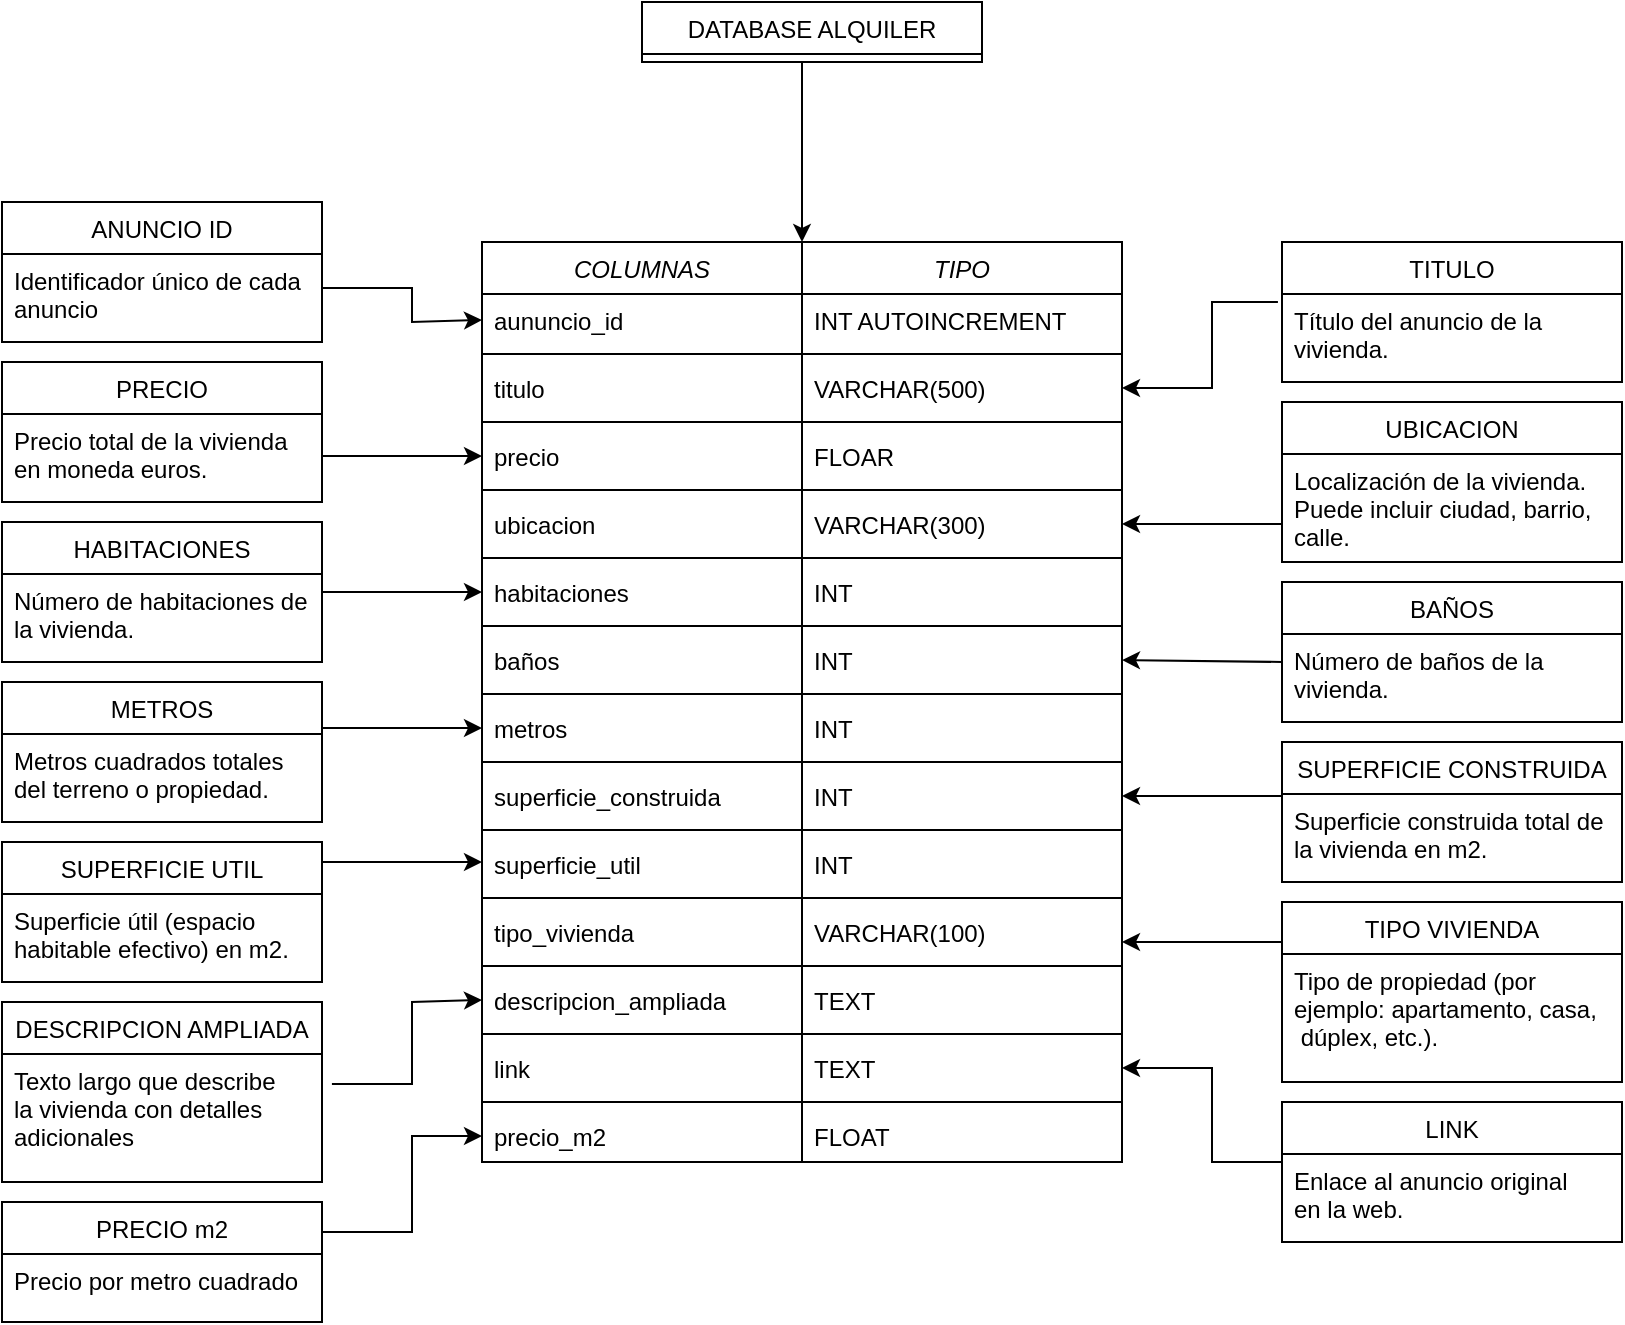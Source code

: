 <mxfile version="26.2.14">
  <diagram id="C5RBs43oDa-KdzZeNtuy" name="Page-1">
    <mxGraphModel dx="2253" dy="751" grid="1" gridSize="10" guides="1" tooltips="1" connect="1" arrows="1" fold="1" page="1" pageScale="1" pageWidth="827" pageHeight="1169" math="0" shadow="0">
      <root>
        <mxCell id="WIyWlLk6GJQsqaUBKTNV-0" />
        <mxCell id="WIyWlLk6GJQsqaUBKTNV-1" parent="WIyWlLk6GJQsqaUBKTNV-0" />
        <mxCell id="zkfFHV4jXpPFQw0GAbJ--0" value="TIPO" style="swimlane;fontStyle=2;align=center;verticalAlign=top;childLayout=stackLayout;horizontal=1;startSize=26;horizontalStack=0;resizeParent=1;resizeLast=0;collapsible=1;marginBottom=0;rounded=0;shadow=0;strokeWidth=1;" parent="WIyWlLk6GJQsqaUBKTNV-1" vertex="1">
          <mxGeometry y="250" width="160" height="460" as="geometry">
            <mxRectangle x="230" y="140" width="160" height="26" as="alternateBounds" />
          </mxGeometry>
        </mxCell>
        <mxCell id="zkfFHV4jXpPFQw0GAbJ--1" value="INT AUTOINCREMENT" style="text;align=left;verticalAlign=top;spacingLeft=4;spacingRight=4;overflow=hidden;rotatable=0;points=[[0,0.5],[1,0.5]];portConstraint=eastwest;" parent="zkfFHV4jXpPFQw0GAbJ--0" vertex="1">
          <mxGeometry y="26" width="160" height="26" as="geometry" />
        </mxCell>
        <mxCell id="zkfFHV4jXpPFQw0GAbJ--4" value="" style="line;html=1;strokeWidth=1;align=left;verticalAlign=middle;spacingTop=-1;spacingLeft=3;spacingRight=3;rotatable=0;labelPosition=right;points=[];portConstraint=eastwest;" parent="zkfFHV4jXpPFQw0GAbJ--0" vertex="1">
          <mxGeometry y="52" width="160" height="8" as="geometry" />
        </mxCell>
        <mxCell id="zkfFHV4jXpPFQw0GAbJ--5" value="VARCHAR(500)" style="text;align=left;verticalAlign=top;spacingLeft=4;spacingRight=4;overflow=hidden;rotatable=0;points=[[0,0.5],[1,0.5]];portConstraint=eastwest;" parent="zkfFHV4jXpPFQw0GAbJ--0" vertex="1">
          <mxGeometry y="60" width="160" height="26" as="geometry" />
        </mxCell>
        <mxCell id="Q_5lKX0of9EMKsYsCsG2-1" value="" style="line;html=1;strokeWidth=1;align=left;verticalAlign=middle;spacingTop=-1;spacingLeft=3;spacingRight=3;rotatable=0;labelPosition=right;points=[];portConstraint=eastwest;" parent="zkfFHV4jXpPFQw0GAbJ--0" vertex="1">
          <mxGeometry y="86" width="160" height="8" as="geometry" />
        </mxCell>
        <mxCell id="Q_5lKX0of9EMKsYsCsG2-0" value="FLOAR" style="text;align=left;verticalAlign=top;spacingLeft=4;spacingRight=4;overflow=hidden;rotatable=0;points=[[0,0.5],[1,0.5]];portConstraint=eastwest;" parent="zkfFHV4jXpPFQw0GAbJ--0" vertex="1">
          <mxGeometry y="94" width="160" height="26" as="geometry" />
        </mxCell>
        <mxCell id="Q_5lKX0of9EMKsYsCsG2-2" value="" style="line;html=1;strokeWidth=1;align=left;verticalAlign=middle;spacingTop=-1;spacingLeft=3;spacingRight=3;rotatable=0;labelPosition=right;points=[];portConstraint=eastwest;" parent="zkfFHV4jXpPFQw0GAbJ--0" vertex="1">
          <mxGeometry y="120" width="160" height="8" as="geometry" />
        </mxCell>
        <mxCell id="Q_5lKX0of9EMKsYsCsG2-5" value="VARCHAR(300)" style="text;align=left;verticalAlign=top;spacingLeft=4;spacingRight=4;overflow=hidden;rotatable=0;points=[[0,0.5],[1,0.5]];portConstraint=eastwest;" parent="zkfFHV4jXpPFQw0GAbJ--0" vertex="1">
          <mxGeometry y="128" width="160" height="26" as="geometry" />
        </mxCell>
        <mxCell id="Q_5lKX0of9EMKsYsCsG2-15" value="" style="line;html=1;strokeWidth=1;align=left;verticalAlign=middle;spacingTop=-1;spacingLeft=3;spacingRight=3;rotatable=0;labelPosition=right;points=[];portConstraint=eastwest;" parent="zkfFHV4jXpPFQw0GAbJ--0" vertex="1">
          <mxGeometry y="154" width="160" height="8" as="geometry" />
        </mxCell>
        <mxCell id="Q_5lKX0of9EMKsYsCsG2-6" value="INT" style="text;align=left;verticalAlign=top;spacingLeft=4;spacingRight=4;overflow=hidden;rotatable=0;points=[[0,0.5],[1,0.5]];portConstraint=eastwest;" parent="zkfFHV4jXpPFQw0GAbJ--0" vertex="1">
          <mxGeometry y="162" width="160" height="26" as="geometry" />
        </mxCell>
        <mxCell id="Q_5lKX0of9EMKsYsCsG2-16" value="" style="line;html=1;strokeWidth=1;align=left;verticalAlign=middle;spacingTop=-1;spacingLeft=3;spacingRight=3;rotatable=0;labelPosition=right;points=[];portConstraint=eastwest;" parent="zkfFHV4jXpPFQw0GAbJ--0" vertex="1">
          <mxGeometry y="188" width="160" height="8" as="geometry" />
        </mxCell>
        <mxCell id="Q_5lKX0of9EMKsYsCsG2-7" value="INT" style="text;align=left;verticalAlign=top;spacingLeft=4;spacingRight=4;overflow=hidden;rotatable=0;points=[[0,0.5],[1,0.5]];portConstraint=eastwest;" parent="zkfFHV4jXpPFQw0GAbJ--0" vertex="1">
          <mxGeometry y="196" width="160" height="26" as="geometry" />
        </mxCell>
        <mxCell id="Q_5lKX0of9EMKsYsCsG2-17" value="" style="line;html=1;strokeWidth=1;align=left;verticalAlign=middle;spacingTop=-1;spacingLeft=3;spacingRight=3;rotatable=0;labelPosition=right;points=[];portConstraint=eastwest;" parent="zkfFHV4jXpPFQw0GAbJ--0" vertex="1">
          <mxGeometry y="222" width="160" height="8" as="geometry" />
        </mxCell>
        <mxCell id="Q_5lKX0of9EMKsYsCsG2-8" value="INT" style="text;align=left;verticalAlign=top;spacingLeft=4;spacingRight=4;overflow=hidden;rotatable=0;points=[[0,0.5],[1,0.5]];portConstraint=eastwest;" parent="zkfFHV4jXpPFQw0GAbJ--0" vertex="1">
          <mxGeometry y="230" width="160" height="26" as="geometry" />
        </mxCell>
        <mxCell id="Q_5lKX0of9EMKsYsCsG2-18" value="" style="line;html=1;strokeWidth=1;align=left;verticalAlign=middle;spacingTop=-1;spacingLeft=3;spacingRight=3;rotatable=0;labelPosition=right;points=[];portConstraint=eastwest;" parent="zkfFHV4jXpPFQw0GAbJ--0" vertex="1">
          <mxGeometry y="256" width="160" height="8" as="geometry" />
        </mxCell>
        <mxCell id="Q_5lKX0of9EMKsYsCsG2-9" value="INT" style="text;align=left;verticalAlign=top;spacingLeft=4;spacingRight=4;overflow=hidden;rotatable=0;points=[[0,0.5],[1,0.5]];portConstraint=eastwest;" parent="zkfFHV4jXpPFQw0GAbJ--0" vertex="1">
          <mxGeometry y="264" width="160" height="26" as="geometry" />
        </mxCell>
        <mxCell id="Q_5lKX0of9EMKsYsCsG2-19" value="" style="line;html=1;strokeWidth=1;align=left;verticalAlign=middle;spacingTop=-1;spacingLeft=3;spacingRight=3;rotatable=0;labelPosition=right;points=[];portConstraint=eastwest;" parent="zkfFHV4jXpPFQw0GAbJ--0" vertex="1">
          <mxGeometry y="290" width="160" height="8" as="geometry" />
        </mxCell>
        <mxCell id="Q_5lKX0of9EMKsYsCsG2-10" value="INT" style="text;align=left;verticalAlign=top;spacingLeft=4;spacingRight=4;overflow=hidden;rotatable=0;points=[[0,0.5],[1,0.5]];portConstraint=eastwest;" parent="zkfFHV4jXpPFQw0GAbJ--0" vertex="1">
          <mxGeometry y="298" width="160" height="26" as="geometry" />
        </mxCell>
        <mxCell id="Q_5lKX0of9EMKsYsCsG2-20" value="" style="line;html=1;strokeWidth=1;align=left;verticalAlign=middle;spacingTop=-1;spacingLeft=3;spacingRight=3;rotatable=0;labelPosition=right;points=[];portConstraint=eastwest;" parent="zkfFHV4jXpPFQw0GAbJ--0" vertex="1">
          <mxGeometry y="324" width="160" height="8" as="geometry" />
        </mxCell>
        <mxCell id="Q_5lKX0of9EMKsYsCsG2-11" value="VARCHAR(100)" style="text;align=left;verticalAlign=top;spacingLeft=4;spacingRight=4;overflow=hidden;rotatable=0;points=[[0,0.5],[1,0.5]];portConstraint=eastwest;" parent="zkfFHV4jXpPFQw0GAbJ--0" vertex="1">
          <mxGeometry y="332" width="160" height="26" as="geometry" />
        </mxCell>
        <mxCell id="Q_5lKX0of9EMKsYsCsG2-21" value="" style="line;html=1;strokeWidth=1;align=left;verticalAlign=middle;spacingTop=-1;spacingLeft=3;spacingRight=3;rotatable=0;labelPosition=right;points=[];portConstraint=eastwest;" parent="zkfFHV4jXpPFQw0GAbJ--0" vertex="1">
          <mxGeometry y="358" width="160" height="8" as="geometry" />
        </mxCell>
        <mxCell id="Q_5lKX0of9EMKsYsCsG2-12" value="TEXT" style="text;align=left;verticalAlign=top;spacingLeft=4;spacingRight=4;overflow=hidden;rotatable=0;points=[[0,0.5],[1,0.5]];portConstraint=eastwest;" parent="zkfFHV4jXpPFQw0GAbJ--0" vertex="1">
          <mxGeometry y="366" width="160" height="26" as="geometry" />
        </mxCell>
        <mxCell id="Q_5lKX0of9EMKsYsCsG2-22" value="" style="line;html=1;strokeWidth=1;align=left;verticalAlign=middle;spacingTop=-1;spacingLeft=3;spacingRight=3;rotatable=0;labelPosition=right;points=[];portConstraint=eastwest;" parent="zkfFHV4jXpPFQw0GAbJ--0" vertex="1">
          <mxGeometry y="392" width="160" height="8" as="geometry" />
        </mxCell>
        <mxCell id="Q_5lKX0of9EMKsYsCsG2-13" value="TEXT" style="text;align=left;verticalAlign=top;spacingLeft=4;spacingRight=4;overflow=hidden;rotatable=0;points=[[0,0.5],[1,0.5]];portConstraint=eastwest;" parent="zkfFHV4jXpPFQw0GAbJ--0" vertex="1">
          <mxGeometry y="400" width="160" height="26" as="geometry" />
        </mxCell>
        <mxCell id="Q_5lKX0of9EMKsYsCsG2-23" value="" style="line;html=1;strokeWidth=1;align=left;verticalAlign=middle;spacingTop=-1;spacingLeft=3;spacingRight=3;rotatable=0;labelPosition=right;points=[];portConstraint=eastwest;" parent="zkfFHV4jXpPFQw0GAbJ--0" vertex="1">
          <mxGeometry y="426" width="160" height="8" as="geometry" />
        </mxCell>
        <mxCell id="Q_5lKX0of9EMKsYsCsG2-14" value="FLOAT" style="text;align=left;verticalAlign=top;spacingLeft=4;spacingRight=4;overflow=hidden;rotatable=0;points=[[0,0.5],[1,0.5]];portConstraint=eastwest;" parent="zkfFHV4jXpPFQw0GAbJ--0" vertex="1">
          <mxGeometry y="434" width="160" height="26" as="geometry" />
        </mxCell>
        <mxCell id="zkfFHV4jXpPFQw0GAbJ--6" value="PRECIO m2" style="swimlane;fontStyle=0;align=center;verticalAlign=top;childLayout=stackLayout;horizontal=1;startSize=26;horizontalStack=0;resizeParent=1;resizeLast=0;collapsible=1;marginBottom=0;rounded=0;shadow=0;strokeWidth=1;" parent="WIyWlLk6GJQsqaUBKTNV-1" vertex="1">
          <mxGeometry x="-400" y="730" width="160" height="60" as="geometry">
            <mxRectangle x="130" y="380" width="160" height="26" as="alternateBounds" />
          </mxGeometry>
        </mxCell>
        <mxCell id="zkfFHV4jXpPFQw0GAbJ--7" value="Precio por metro cuadrado" style="text;align=left;verticalAlign=top;spacingLeft=4;spacingRight=4;overflow=hidden;rotatable=0;points=[[0,0.5],[1,0.5]];portConstraint=eastwest;" parent="zkfFHV4jXpPFQw0GAbJ--6" vertex="1">
          <mxGeometry y="26" width="160" height="26" as="geometry" />
        </mxCell>
        <mxCell id="zkfFHV4jXpPFQw0GAbJ--17" value="DESCRIPCION AMPLIADA" style="swimlane;fontStyle=0;align=center;verticalAlign=top;childLayout=stackLayout;horizontal=1;startSize=26;horizontalStack=0;resizeParent=1;resizeLast=0;collapsible=1;marginBottom=0;rounded=0;shadow=0;strokeWidth=1;" parent="WIyWlLk6GJQsqaUBKTNV-1" vertex="1">
          <mxGeometry x="-400" y="630" width="160" height="90" as="geometry">
            <mxRectangle x="550" y="140" width="160" height="26" as="alternateBounds" />
          </mxGeometry>
        </mxCell>
        <mxCell id="zkfFHV4jXpPFQw0GAbJ--18" value="Texto largo que describe &#xa;la vivienda con detalles &#xa;adicionales" style="text;align=left;verticalAlign=top;spacingLeft=4;spacingRight=4;overflow=hidden;rotatable=0;points=[[0,0.5],[1,0.5]];portConstraint=eastwest;" parent="zkfFHV4jXpPFQw0GAbJ--17" vertex="1">
          <mxGeometry y="26" width="160" height="54" as="geometry" />
        </mxCell>
        <mxCell id="Q_5lKX0of9EMKsYsCsG2-25" value="COLUMNAS" style="swimlane;fontStyle=2;align=center;verticalAlign=top;childLayout=stackLayout;horizontal=1;startSize=26;horizontalStack=0;resizeParent=1;resizeLast=0;collapsible=1;marginBottom=0;rounded=0;shadow=0;strokeWidth=1;" parent="WIyWlLk6GJQsqaUBKTNV-1" vertex="1">
          <mxGeometry x="-160" y="250" width="160" height="460" as="geometry">
            <mxRectangle x="230" y="140" width="160" height="26" as="alternateBounds" />
          </mxGeometry>
        </mxCell>
        <mxCell id="Q_5lKX0of9EMKsYsCsG2-26" value="aununcio_id" style="text;align=left;verticalAlign=top;spacingLeft=4;spacingRight=4;overflow=hidden;rotatable=0;points=[[0,0.5],[1,0.5]];portConstraint=eastwest;" parent="Q_5lKX0of9EMKsYsCsG2-25" vertex="1">
          <mxGeometry y="26" width="160" height="26" as="geometry" />
        </mxCell>
        <mxCell id="Q_5lKX0of9EMKsYsCsG2-27" value="" style="line;html=1;strokeWidth=1;align=left;verticalAlign=middle;spacingTop=-1;spacingLeft=3;spacingRight=3;rotatable=0;labelPosition=right;points=[];portConstraint=eastwest;" parent="Q_5lKX0of9EMKsYsCsG2-25" vertex="1">
          <mxGeometry y="52" width="160" height="8" as="geometry" />
        </mxCell>
        <mxCell id="Q_5lKX0of9EMKsYsCsG2-28" value="titulo" style="text;align=left;verticalAlign=top;spacingLeft=4;spacingRight=4;overflow=hidden;rotatable=0;points=[[0,0.5],[1,0.5]];portConstraint=eastwest;" parent="Q_5lKX0of9EMKsYsCsG2-25" vertex="1">
          <mxGeometry y="60" width="160" height="26" as="geometry" />
        </mxCell>
        <mxCell id="Q_5lKX0of9EMKsYsCsG2-29" value="" style="line;html=1;strokeWidth=1;align=left;verticalAlign=middle;spacingTop=-1;spacingLeft=3;spacingRight=3;rotatable=0;labelPosition=right;points=[];portConstraint=eastwest;" parent="Q_5lKX0of9EMKsYsCsG2-25" vertex="1">
          <mxGeometry y="86" width="160" height="8" as="geometry" />
        </mxCell>
        <mxCell id="Q_5lKX0of9EMKsYsCsG2-30" value="precio" style="text;align=left;verticalAlign=top;spacingLeft=4;spacingRight=4;overflow=hidden;rotatable=0;points=[[0,0.5],[1,0.5]];portConstraint=eastwest;" parent="Q_5lKX0of9EMKsYsCsG2-25" vertex="1">
          <mxGeometry y="94" width="160" height="26" as="geometry" />
        </mxCell>
        <mxCell id="Q_5lKX0of9EMKsYsCsG2-31" value="" style="line;html=1;strokeWidth=1;align=left;verticalAlign=middle;spacingTop=-1;spacingLeft=3;spacingRight=3;rotatable=0;labelPosition=right;points=[];portConstraint=eastwest;" parent="Q_5lKX0of9EMKsYsCsG2-25" vertex="1">
          <mxGeometry y="120" width="160" height="8" as="geometry" />
        </mxCell>
        <mxCell id="Q_5lKX0of9EMKsYsCsG2-32" value="ubicacion" style="text;align=left;verticalAlign=top;spacingLeft=4;spacingRight=4;overflow=hidden;rotatable=0;points=[[0,0.5],[1,0.5]];portConstraint=eastwest;" parent="Q_5lKX0of9EMKsYsCsG2-25" vertex="1">
          <mxGeometry y="128" width="160" height="26" as="geometry" />
        </mxCell>
        <mxCell id="Q_5lKX0of9EMKsYsCsG2-33" value="" style="line;html=1;strokeWidth=1;align=left;verticalAlign=middle;spacingTop=-1;spacingLeft=3;spacingRight=3;rotatable=0;labelPosition=right;points=[];portConstraint=eastwest;" parent="Q_5lKX0of9EMKsYsCsG2-25" vertex="1">
          <mxGeometry y="154" width="160" height="8" as="geometry" />
        </mxCell>
        <mxCell id="Q_5lKX0of9EMKsYsCsG2-34" value="habitaciones" style="text;align=left;verticalAlign=top;spacingLeft=4;spacingRight=4;overflow=hidden;rotatable=0;points=[[0,0.5],[1,0.5]];portConstraint=eastwest;" parent="Q_5lKX0of9EMKsYsCsG2-25" vertex="1">
          <mxGeometry y="162" width="160" height="26" as="geometry" />
        </mxCell>
        <mxCell id="Q_5lKX0of9EMKsYsCsG2-35" value="" style="line;html=1;strokeWidth=1;align=left;verticalAlign=middle;spacingTop=-1;spacingLeft=3;spacingRight=3;rotatable=0;labelPosition=right;points=[];portConstraint=eastwest;" parent="Q_5lKX0of9EMKsYsCsG2-25" vertex="1">
          <mxGeometry y="188" width="160" height="8" as="geometry" />
        </mxCell>
        <mxCell id="Q_5lKX0of9EMKsYsCsG2-36" value="baños" style="text;align=left;verticalAlign=top;spacingLeft=4;spacingRight=4;overflow=hidden;rotatable=0;points=[[0,0.5],[1,0.5]];portConstraint=eastwest;" parent="Q_5lKX0of9EMKsYsCsG2-25" vertex="1">
          <mxGeometry y="196" width="160" height="26" as="geometry" />
        </mxCell>
        <mxCell id="Q_5lKX0of9EMKsYsCsG2-37" value="" style="line;html=1;strokeWidth=1;align=left;verticalAlign=middle;spacingTop=-1;spacingLeft=3;spacingRight=3;rotatable=0;labelPosition=right;points=[];portConstraint=eastwest;" parent="Q_5lKX0of9EMKsYsCsG2-25" vertex="1">
          <mxGeometry y="222" width="160" height="8" as="geometry" />
        </mxCell>
        <mxCell id="Q_5lKX0of9EMKsYsCsG2-38" value="metros" style="text;align=left;verticalAlign=top;spacingLeft=4;spacingRight=4;overflow=hidden;rotatable=0;points=[[0,0.5],[1,0.5]];portConstraint=eastwest;" parent="Q_5lKX0of9EMKsYsCsG2-25" vertex="1">
          <mxGeometry y="230" width="160" height="26" as="geometry" />
        </mxCell>
        <mxCell id="Q_5lKX0of9EMKsYsCsG2-39" value="" style="line;html=1;strokeWidth=1;align=left;verticalAlign=middle;spacingTop=-1;spacingLeft=3;spacingRight=3;rotatable=0;labelPosition=right;points=[];portConstraint=eastwest;" parent="Q_5lKX0of9EMKsYsCsG2-25" vertex="1">
          <mxGeometry y="256" width="160" height="8" as="geometry" />
        </mxCell>
        <mxCell id="Q_5lKX0of9EMKsYsCsG2-40" value="superficie_construida" style="text;align=left;verticalAlign=top;spacingLeft=4;spacingRight=4;overflow=hidden;rotatable=0;points=[[0,0.5],[1,0.5]];portConstraint=eastwest;" parent="Q_5lKX0of9EMKsYsCsG2-25" vertex="1">
          <mxGeometry y="264" width="160" height="26" as="geometry" />
        </mxCell>
        <mxCell id="Q_5lKX0of9EMKsYsCsG2-41" value="" style="line;html=1;strokeWidth=1;align=left;verticalAlign=middle;spacingTop=-1;spacingLeft=3;spacingRight=3;rotatable=0;labelPosition=right;points=[];portConstraint=eastwest;" parent="Q_5lKX0of9EMKsYsCsG2-25" vertex="1">
          <mxGeometry y="290" width="160" height="8" as="geometry" />
        </mxCell>
        <mxCell id="Q_5lKX0of9EMKsYsCsG2-42" value="superficie_util" style="text;align=left;verticalAlign=top;spacingLeft=4;spacingRight=4;overflow=hidden;rotatable=0;points=[[0,0.5],[1,0.5]];portConstraint=eastwest;" parent="Q_5lKX0of9EMKsYsCsG2-25" vertex="1">
          <mxGeometry y="298" width="160" height="26" as="geometry" />
        </mxCell>
        <mxCell id="Q_5lKX0of9EMKsYsCsG2-43" value="" style="line;html=1;strokeWidth=1;align=left;verticalAlign=middle;spacingTop=-1;spacingLeft=3;spacingRight=3;rotatable=0;labelPosition=right;points=[];portConstraint=eastwest;" parent="Q_5lKX0of9EMKsYsCsG2-25" vertex="1">
          <mxGeometry y="324" width="160" height="8" as="geometry" />
        </mxCell>
        <mxCell id="Q_5lKX0of9EMKsYsCsG2-44" value="tipo_vivienda" style="text;align=left;verticalAlign=top;spacingLeft=4;spacingRight=4;overflow=hidden;rotatable=0;points=[[0,0.5],[1,0.5]];portConstraint=eastwest;" parent="Q_5lKX0of9EMKsYsCsG2-25" vertex="1">
          <mxGeometry y="332" width="160" height="26" as="geometry" />
        </mxCell>
        <mxCell id="Q_5lKX0of9EMKsYsCsG2-45" value="" style="line;html=1;strokeWidth=1;align=left;verticalAlign=middle;spacingTop=-1;spacingLeft=3;spacingRight=3;rotatable=0;labelPosition=right;points=[];portConstraint=eastwest;" parent="Q_5lKX0of9EMKsYsCsG2-25" vertex="1">
          <mxGeometry y="358" width="160" height="8" as="geometry" />
        </mxCell>
        <mxCell id="Q_5lKX0of9EMKsYsCsG2-46" value="descripcion_ampliada" style="text;align=left;verticalAlign=top;spacingLeft=4;spacingRight=4;overflow=hidden;rotatable=0;points=[[0,0.5],[1,0.5]];portConstraint=eastwest;" parent="Q_5lKX0of9EMKsYsCsG2-25" vertex="1">
          <mxGeometry y="366" width="160" height="26" as="geometry" />
        </mxCell>
        <mxCell id="Q_5lKX0of9EMKsYsCsG2-47" value="" style="line;html=1;strokeWidth=1;align=left;verticalAlign=middle;spacingTop=-1;spacingLeft=3;spacingRight=3;rotatable=0;labelPosition=right;points=[];portConstraint=eastwest;" parent="Q_5lKX0of9EMKsYsCsG2-25" vertex="1">
          <mxGeometry y="392" width="160" height="8" as="geometry" />
        </mxCell>
        <mxCell id="Q_5lKX0of9EMKsYsCsG2-48" value="link" style="text;align=left;verticalAlign=top;spacingLeft=4;spacingRight=4;overflow=hidden;rotatable=0;points=[[0,0.5],[1,0.5]];portConstraint=eastwest;" parent="Q_5lKX0of9EMKsYsCsG2-25" vertex="1">
          <mxGeometry y="400" width="160" height="26" as="geometry" />
        </mxCell>
        <mxCell id="Q_5lKX0of9EMKsYsCsG2-49" value="" style="line;html=1;strokeWidth=1;align=left;verticalAlign=middle;spacingTop=-1;spacingLeft=3;spacingRight=3;rotatable=0;labelPosition=right;points=[];portConstraint=eastwest;" parent="Q_5lKX0of9EMKsYsCsG2-25" vertex="1">
          <mxGeometry y="426" width="160" height="8" as="geometry" />
        </mxCell>
        <mxCell id="Q_5lKX0of9EMKsYsCsG2-50" value="precio_m2" style="text;align=left;verticalAlign=top;spacingLeft=4;spacingRight=4;overflow=hidden;rotatable=0;points=[[0,0.5],[1,0.5]];portConstraint=eastwest;" parent="Q_5lKX0of9EMKsYsCsG2-25" vertex="1">
          <mxGeometry y="434" width="160" height="26" as="geometry" />
        </mxCell>
        <mxCell id="Q_5lKX0of9EMKsYsCsG2-52" value="LINK" style="swimlane;fontStyle=0;align=center;verticalAlign=top;childLayout=stackLayout;horizontal=1;startSize=26;horizontalStack=0;resizeParent=1;resizeLast=0;collapsible=1;marginBottom=0;rounded=0;shadow=0;strokeWidth=1;" parent="WIyWlLk6GJQsqaUBKTNV-1" vertex="1">
          <mxGeometry x="240" y="680" width="170" height="70" as="geometry">
            <mxRectangle x="130" y="380" width="160" height="26" as="alternateBounds" />
          </mxGeometry>
        </mxCell>
        <mxCell id="Q_5lKX0of9EMKsYsCsG2-53" value="Enlace al anuncio original &#xa;en la web." style="text;align=left;verticalAlign=top;spacingLeft=4;spacingRight=4;overflow=hidden;rotatable=0;points=[[0,0.5],[1,0.5]];portConstraint=eastwest;" parent="Q_5lKX0of9EMKsYsCsG2-52" vertex="1">
          <mxGeometry y="26" width="170" height="44" as="geometry" />
        </mxCell>
        <mxCell id="Q_5lKX0of9EMKsYsCsG2-58" value="" style="endArrow=classic;html=1;rounded=0;entryX=0;entryY=0.5;entryDx=0;entryDy=0;exitX=1;exitY=0.25;exitDx=0;exitDy=0;" parent="WIyWlLk6GJQsqaUBKTNV-1" source="zkfFHV4jXpPFQw0GAbJ--6" target="Q_5lKX0of9EMKsYsCsG2-50" edge="1">
          <mxGeometry width="50" height="50" relative="1" as="geometry">
            <mxPoint x="-20" y="750" as="sourcePoint" />
            <mxPoint x="10" y="770" as="targetPoint" />
            <Array as="points">
              <mxPoint x="-195" y="745" />
              <mxPoint x="-195" y="697" />
            </Array>
          </mxGeometry>
        </mxCell>
        <mxCell id="Q_5lKX0of9EMKsYsCsG2-59" value="SUPERFICIE UTIL" style="swimlane;fontStyle=0;align=center;verticalAlign=top;childLayout=stackLayout;horizontal=1;startSize=26;horizontalStack=0;resizeParent=1;resizeLast=0;collapsible=1;marginBottom=0;rounded=0;shadow=0;strokeWidth=1;" parent="WIyWlLk6GJQsqaUBKTNV-1" vertex="1">
          <mxGeometry x="-400" y="550" width="160" height="70" as="geometry">
            <mxRectangle x="130" y="380" width="160" height="26" as="alternateBounds" />
          </mxGeometry>
        </mxCell>
        <mxCell id="Q_5lKX0of9EMKsYsCsG2-60" value="Superficie útil (espacio &#xa;habitable efectivo) en m2." style="text;align=left;verticalAlign=top;spacingLeft=4;spacingRight=4;overflow=hidden;rotatable=0;points=[[0,0.5],[1,0.5]];portConstraint=eastwest;" parent="Q_5lKX0of9EMKsYsCsG2-59" vertex="1">
          <mxGeometry y="26" width="160" height="34" as="geometry" />
        </mxCell>
        <mxCell id="Q_5lKX0of9EMKsYsCsG2-61" value="TIPO VIVIENDA" style="swimlane;fontStyle=0;align=center;verticalAlign=top;childLayout=stackLayout;horizontal=1;startSize=26;horizontalStack=0;resizeParent=1;resizeLast=0;collapsible=1;marginBottom=0;rounded=0;shadow=0;strokeWidth=1;" parent="WIyWlLk6GJQsqaUBKTNV-1" vertex="1">
          <mxGeometry x="240" y="580" width="170" height="90" as="geometry">
            <mxRectangle x="130" y="380" width="160" height="26" as="alternateBounds" />
          </mxGeometry>
        </mxCell>
        <mxCell id="Q_5lKX0of9EMKsYsCsG2-62" value="Tipo de propiedad (por &#xa;ejemplo: apartamento, casa,&#xa; dúplex, etc.)." style="text;align=left;verticalAlign=top;spacingLeft=4;spacingRight=4;overflow=hidden;rotatable=0;points=[[0,0.5],[1,0.5]];portConstraint=eastwest;" parent="Q_5lKX0of9EMKsYsCsG2-61" vertex="1">
          <mxGeometry y="26" width="170" height="64" as="geometry" />
        </mxCell>
        <mxCell id="Q_5lKX0of9EMKsYsCsG2-79" value="" style="endArrow=classic;html=1;rounded=0;entryX=0;entryY=0.5;entryDx=0;entryDy=0;" parent="WIyWlLk6GJQsqaUBKTNV-1" edge="1">
          <mxGeometry width="50" height="50" relative="1" as="geometry">
            <mxPoint x="-240" y="560" as="sourcePoint" />
            <mxPoint x="-160" y="560" as="targetPoint" />
          </mxGeometry>
        </mxCell>
        <mxCell id="Q_5lKX0of9EMKsYsCsG2-80" value="" style="endArrow=classic;html=1;rounded=0;entryX=1;entryY=0.5;entryDx=0;entryDy=0;" parent="WIyWlLk6GJQsqaUBKTNV-1" edge="1">
          <mxGeometry width="50" height="50" relative="1" as="geometry">
            <mxPoint x="240" y="600" as="sourcePoint" />
            <mxPoint x="160" y="600" as="targetPoint" />
          </mxGeometry>
        </mxCell>
        <mxCell id="Q_5lKX0of9EMKsYsCsG2-81" value="" style="endArrow=classic;html=1;rounded=0;entryX=1;entryY=0.5;entryDx=0;entryDy=0;" parent="WIyWlLk6GJQsqaUBKTNV-1" target="Q_5lKX0of9EMKsYsCsG2-9" edge="1">
          <mxGeometry width="50" height="50" relative="1" as="geometry">
            <mxPoint x="240" y="527" as="sourcePoint" />
            <mxPoint x="160" y="530" as="targetPoint" />
          </mxGeometry>
        </mxCell>
        <mxCell id="Q_5lKX0of9EMKsYsCsG2-82" value="" style="endArrow=classic;html=1;rounded=0;entryX=1;entryY=0.5;entryDx=0;entryDy=0;" parent="WIyWlLk6GJQsqaUBKTNV-1" target="Q_5lKX0of9EMKsYsCsG2-7" edge="1">
          <mxGeometry width="50" height="50" relative="1" as="geometry">
            <mxPoint x="240" y="460" as="sourcePoint" />
            <mxPoint x="160" y="460" as="targetPoint" />
          </mxGeometry>
        </mxCell>
        <mxCell id="Q_5lKX0of9EMKsYsCsG2-83" value="" style="endArrow=classic;html=1;rounded=0;entryX=1;entryY=0.5;entryDx=0;entryDy=0;" parent="WIyWlLk6GJQsqaUBKTNV-1" target="Q_5lKX0of9EMKsYsCsG2-5" edge="1">
          <mxGeometry width="50" height="50" relative="1" as="geometry">
            <mxPoint x="240" y="391" as="sourcePoint" />
            <mxPoint x="180" y="420" as="targetPoint" />
          </mxGeometry>
        </mxCell>
        <mxCell id="Q_5lKX0of9EMKsYsCsG2-84" value="" style="endArrow=classic;html=1;rounded=0;entryX=1;entryY=0.5;entryDx=0;entryDy=0;exitX=-0.012;exitY=0.118;exitDx=0;exitDy=0;exitPerimeter=0;" parent="WIyWlLk6GJQsqaUBKTNV-1" source="Q_5lKX0of9EMKsYsCsG2-106" target="zkfFHV4jXpPFQw0GAbJ--5" edge="1">
          <mxGeometry width="50" height="50" relative="1" as="geometry">
            <mxPoint x="240" y="310" as="sourcePoint" />
            <mxPoint x="160" y="310" as="targetPoint" />
            <Array as="points">
              <mxPoint x="205" y="280" />
              <mxPoint x="205" y="323" />
            </Array>
          </mxGeometry>
        </mxCell>
        <mxCell id="Q_5lKX0of9EMKsYsCsG2-85" value="" style="endArrow=classic;html=1;rounded=0;entryX=0;entryY=0.5;entryDx=0;entryDy=0;" parent="WIyWlLk6GJQsqaUBKTNV-1" target="Q_5lKX0of9EMKsYsCsG2-38" edge="1">
          <mxGeometry width="50" height="50" relative="1" as="geometry">
            <mxPoint x="-240" y="493" as="sourcePoint" />
            <mxPoint x="-160" y="490" as="targetPoint" />
          </mxGeometry>
        </mxCell>
        <mxCell id="Q_5lKX0of9EMKsYsCsG2-87" value="" style="endArrow=classic;html=1;rounded=0;entryX=0;entryY=0.5;entryDx=0;entryDy=0;" parent="WIyWlLk6GJQsqaUBKTNV-1" target="Q_5lKX0of9EMKsYsCsG2-34" edge="1">
          <mxGeometry width="50" height="50" relative="1" as="geometry">
            <mxPoint x="-240" y="425" as="sourcePoint" />
            <mxPoint x="-170" y="420" as="targetPoint" />
          </mxGeometry>
        </mxCell>
        <mxCell id="Q_5lKX0of9EMKsYsCsG2-88" value="" style="endArrow=classic;html=1;rounded=0;entryX=0;entryY=0.5;entryDx=0;entryDy=0;" parent="WIyWlLk6GJQsqaUBKTNV-1" target="Q_5lKX0of9EMKsYsCsG2-30" edge="1">
          <mxGeometry width="50" height="50" relative="1" as="geometry">
            <mxPoint x="-240" y="357" as="sourcePoint" />
            <mxPoint x="-240" y="350" as="targetPoint" />
          </mxGeometry>
        </mxCell>
        <mxCell id="Q_5lKX0of9EMKsYsCsG2-89" value="" style="endArrow=classic;html=1;rounded=0;entryX=0;entryY=0.5;entryDx=0;entryDy=0;exitX=1;exitY=0.5;exitDx=0;exitDy=0;" parent="WIyWlLk6GJQsqaUBKTNV-1" source="Q_5lKX0of9EMKsYsCsG2-97" target="Q_5lKX0of9EMKsYsCsG2-26" edge="1">
          <mxGeometry width="50" height="50" relative="1" as="geometry">
            <mxPoint x="-240" y="290" as="sourcePoint" />
            <mxPoint x="-230" y="280" as="targetPoint" />
            <Array as="points">
              <mxPoint x="-195" y="273" />
              <mxPoint x="-195" y="290" />
            </Array>
          </mxGeometry>
        </mxCell>
        <mxCell id="Q_5lKX0of9EMKsYsCsG2-90" value="METROS" style="swimlane;fontStyle=0;align=center;verticalAlign=top;childLayout=stackLayout;horizontal=1;startSize=26;horizontalStack=0;resizeParent=1;resizeLast=0;collapsible=1;marginBottom=0;rounded=0;shadow=0;strokeWidth=1;" parent="WIyWlLk6GJQsqaUBKTNV-1" vertex="1">
          <mxGeometry x="-400" y="470" width="160" height="70" as="geometry">
            <mxRectangle x="130" y="380" width="160" height="26" as="alternateBounds" />
          </mxGeometry>
        </mxCell>
        <mxCell id="Q_5lKX0of9EMKsYsCsG2-91" value="Metros cuadrados totales &#xa;del terreno o propiedad." style="text;align=left;verticalAlign=top;spacingLeft=4;spacingRight=4;overflow=hidden;rotatable=0;points=[[0,0.5],[1,0.5]];portConstraint=eastwest;" parent="Q_5lKX0of9EMKsYsCsG2-90" vertex="1">
          <mxGeometry y="26" width="160" height="34" as="geometry" />
        </mxCell>
        <mxCell id="Q_5lKX0of9EMKsYsCsG2-92" value="HABITACIONES" style="swimlane;fontStyle=0;align=center;verticalAlign=top;childLayout=stackLayout;horizontal=1;startSize=26;horizontalStack=0;resizeParent=1;resizeLast=0;collapsible=1;marginBottom=0;rounded=0;shadow=0;strokeWidth=1;" parent="WIyWlLk6GJQsqaUBKTNV-1" vertex="1">
          <mxGeometry x="-400" y="390" width="160" height="70" as="geometry">
            <mxRectangle x="130" y="380" width="160" height="26" as="alternateBounds" />
          </mxGeometry>
        </mxCell>
        <mxCell id="Q_5lKX0of9EMKsYsCsG2-93" value="Número de habitaciones de&#xa;la vivienda." style="text;align=left;verticalAlign=top;spacingLeft=4;spacingRight=4;overflow=hidden;rotatable=0;points=[[0,0.5],[1,0.5]];portConstraint=eastwest;" parent="Q_5lKX0of9EMKsYsCsG2-92" vertex="1">
          <mxGeometry y="26" width="160" height="34" as="geometry" />
        </mxCell>
        <mxCell id="Q_5lKX0of9EMKsYsCsG2-94" value="PRECIO" style="swimlane;fontStyle=0;align=center;verticalAlign=top;childLayout=stackLayout;horizontal=1;startSize=26;horizontalStack=0;resizeParent=1;resizeLast=0;collapsible=1;marginBottom=0;rounded=0;shadow=0;strokeWidth=1;" parent="WIyWlLk6GJQsqaUBKTNV-1" vertex="1">
          <mxGeometry x="-400" y="310" width="160" height="70" as="geometry">
            <mxRectangle x="130" y="380" width="160" height="26" as="alternateBounds" />
          </mxGeometry>
        </mxCell>
        <mxCell id="Q_5lKX0of9EMKsYsCsG2-95" value="Precio total de la vivienda &#xa;en moneda euros." style="text;align=left;verticalAlign=top;spacingLeft=4;spacingRight=4;overflow=hidden;rotatable=0;points=[[0,0.5],[1,0.5]];portConstraint=eastwest;" parent="Q_5lKX0of9EMKsYsCsG2-94" vertex="1">
          <mxGeometry y="26" width="160" height="34" as="geometry" />
        </mxCell>
        <mxCell id="Q_5lKX0of9EMKsYsCsG2-96" value="ANUNCIO ID" style="swimlane;fontStyle=0;align=center;verticalAlign=top;childLayout=stackLayout;horizontal=1;startSize=26;horizontalStack=0;resizeParent=1;resizeLast=0;collapsible=1;marginBottom=0;rounded=0;shadow=0;strokeWidth=1;" parent="WIyWlLk6GJQsqaUBKTNV-1" vertex="1">
          <mxGeometry x="-400" y="230" width="160" height="70" as="geometry">
            <mxRectangle x="130" y="380" width="160" height="26" as="alternateBounds" />
          </mxGeometry>
        </mxCell>
        <mxCell id="Q_5lKX0of9EMKsYsCsG2-97" value="Identificador único de cada &#xa;anuncio" style="text;align=left;verticalAlign=top;spacingLeft=4;spacingRight=4;overflow=hidden;rotatable=0;points=[[0,0.5],[1,0.5]];portConstraint=eastwest;" parent="Q_5lKX0of9EMKsYsCsG2-96" vertex="1">
          <mxGeometry y="26" width="160" height="34" as="geometry" />
        </mxCell>
        <mxCell id="Q_5lKX0of9EMKsYsCsG2-98" value="SUPERFICIE CONSTRUIDA" style="swimlane;fontStyle=0;align=center;verticalAlign=top;childLayout=stackLayout;horizontal=1;startSize=26;horizontalStack=0;resizeParent=1;resizeLast=0;collapsible=1;marginBottom=0;rounded=0;shadow=0;strokeWidth=1;" parent="WIyWlLk6GJQsqaUBKTNV-1" vertex="1">
          <mxGeometry x="240" y="500" width="170" height="70" as="geometry">
            <mxRectangle x="130" y="380" width="160" height="26" as="alternateBounds" />
          </mxGeometry>
        </mxCell>
        <mxCell id="Q_5lKX0of9EMKsYsCsG2-99" value="Superficie construida total de &#xa;la vivienda en m2." style="text;align=left;verticalAlign=top;spacingLeft=4;spacingRight=4;overflow=hidden;rotatable=0;points=[[0,0.5],[1,0.5]];portConstraint=eastwest;" parent="Q_5lKX0of9EMKsYsCsG2-98" vertex="1">
          <mxGeometry y="26" width="170" height="44" as="geometry" />
        </mxCell>
        <mxCell id="Q_5lKX0of9EMKsYsCsG2-101" value="BAÑOS" style="swimlane;fontStyle=0;align=center;verticalAlign=top;childLayout=stackLayout;horizontal=1;startSize=26;horizontalStack=0;resizeParent=1;resizeLast=0;collapsible=1;marginBottom=0;rounded=0;shadow=0;strokeWidth=1;" parent="WIyWlLk6GJQsqaUBKTNV-1" vertex="1">
          <mxGeometry x="240" y="420" width="170" height="70" as="geometry">
            <mxRectangle x="130" y="380" width="160" height="26" as="alternateBounds" />
          </mxGeometry>
        </mxCell>
        <mxCell id="Q_5lKX0of9EMKsYsCsG2-102" value="Número de baños de la &#xa;vivienda." style="text;align=left;verticalAlign=top;spacingLeft=4;spacingRight=4;overflow=hidden;rotatable=0;points=[[0,0.5],[1,0.5]];portConstraint=eastwest;" parent="Q_5lKX0of9EMKsYsCsG2-101" vertex="1">
          <mxGeometry y="26" width="170" height="34" as="geometry" />
        </mxCell>
        <mxCell id="Q_5lKX0of9EMKsYsCsG2-103" value="UBICACION" style="swimlane;fontStyle=0;align=center;verticalAlign=top;childLayout=stackLayout;horizontal=1;startSize=26;horizontalStack=0;resizeParent=1;resizeLast=0;collapsible=1;marginBottom=0;rounded=0;shadow=0;strokeWidth=1;" parent="WIyWlLk6GJQsqaUBKTNV-1" vertex="1">
          <mxGeometry x="240" y="330" width="170" height="80" as="geometry">
            <mxRectangle x="130" y="380" width="160" height="26" as="alternateBounds" />
          </mxGeometry>
        </mxCell>
        <mxCell id="Q_5lKX0of9EMKsYsCsG2-104" value="Localización de la vivienda. &#xa;Puede incluir ciudad, barrio, &#xa;calle." style="text;align=left;verticalAlign=top;spacingLeft=4;spacingRight=4;overflow=hidden;rotatable=0;points=[[0,0.5],[1,0.5]];portConstraint=eastwest;" parent="Q_5lKX0of9EMKsYsCsG2-103" vertex="1">
          <mxGeometry y="26" width="170" height="54" as="geometry" />
        </mxCell>
        <mxCell id="Q_5lKX0of9EMKsYsCsG2-105" value="TITULO" style="swimlane;fontStyle=0;align=center;verticalAlign=top;childLayout=stackLayout;horizontal=1;startSize=26;horizontalStack=0;resizeParent=1;resizeLast=0;collapsible=1;marginBottom=0;rounded=0;shadow=0;strokeWidth=1;" parent="WIyWlLk6GJQsqaUBKTNV-1" vertex="1">
          <mxGeometry x="240" y="250" width="170" height="70" as="geometry">
            <mxRectangle x="130" y="380" width="160" height="26" as="alternateBounds" />
          </mxGeometry>
        </mxCell>
        <mxCell id="Q_5lKX0of9EMKsYsCsG2-106" value="Título del anuncio de la &#xa;vivienda." style="text;align=left;verticalAlign=top;spacingLeft=4;spacingRight=4;overflow=hidden;rotatable=0;points=[[0,0.5],[1,0.5]];portConstraint=eastwest;" parent="Q_5lKX0of9EMKsYsCsG2-105" vertex="1">
          <mxGeometry y="26" width="170" height="34" as="geometry" />
        </mxCell>
        <mxCell id="Q_5lKX0of9EMKsYsCsG2-107" value="" style="endArrow=classic;html=1;rounded=0;exitX=1.031;exitY=0.278;exitDx=0;exitDy=0;entryX=0;entryY=0.5;entryDx=0;entryDy=0;exitPerimeter=0;" parent="WIyWlLk6GJQsqaUBKTNV-1" source="zkfFHV4jXpPFQw0GAbJ--18" target="Q_5lKX0of9EMKsYsCsG2-46" edge="1">
          <mxGeometry width="50" height="50" relative="1" as="geometry">
            <mxPoint x="10" y="620" as="sourcePoint" />
            <mxPoint x="60" y="570" as="targetPoint" />
            <Array as="points">
              <mxPoint x="-195" y="671" />
              <mxPoint x="-195" y="630" />
            </Array>
          </mxGeometry>
        </mxCell>
        <mxCell id="Q_5lKX0of9EMKsYsCsG2-108" value="" style="endArrow=classic;html=1;rounded=0;exitX=0;exitY=0.091;exitDx=0;exitDy=0;entryX=1;entryY=0.5;entryDx=0;entryDy=0;exitPerimeter=0;" parent="WIyWlLk6GJQsqaUBKTNV-1" source="Q_5lKX0of9EMKsYsCsG2-53" target="Q_5lKX0of9EMKsYsCsG2-13" edge="1">
          <mxGeometry width="50" height="50" relative="1" as="geometry">
            <mxPoint x="10" y="620" as="sourcePoint" />
            <mxPoint x="60" y="570" as="targetPoint" />
            <Array as="points">
              <mxPoint x="205" y="710" />
              <mxPoint x="205" y="663" />
            </Array>
          </mxGeometry>
        </mxCell>
        <mxCell id="Q_5lKX0of9EMKsYsCsG2-109" value="DATABASE ALQUILER" style="swimlane;fontStyle=0;align=center;verticalAlign=top;childLayout=stackLayout;horizontal=1;startSize=26;horizontalStack=0;resizeParent=1;resizeLast=0;collapsible=1;marginBottom=0;rounded=0;shadow=0;strokeWidth=1;" parent="WIyWlLk6GJQsqaUBKTNV-1" vertex="1">
          <mxGeometry x="-80" y="130" width="170" height="30" as="geometry">
            <mxRectangle x="130" y="380" width="160" height="26" as="alternateBounds" />
          </mxGeometry>
        </mxCell>
        <mxCell id="Q_5lKX0of9EMKsYsCsG2-111" value="" style="endArrow=classic;html=1;rounded=0;entryX=1;entryY=0;entryDx=0;entryDy=0;" parent="WIyWlLk6GJQsqaUBKTNV-1" target="Q_5lKX0of9EMKsYsCsG2-25" edge="1">
          <mxGeometry width="50" height="50" relative="1" as="geometry">
            <mxPoint y="160" as="sourcePoint" />
            <mxPoint x="35" y="460" as="targetPoint" />
          </mxGeometry>
        </mxCell>
      </root>
    </mxGraphModel>
  </diagram>
</mxfile>
